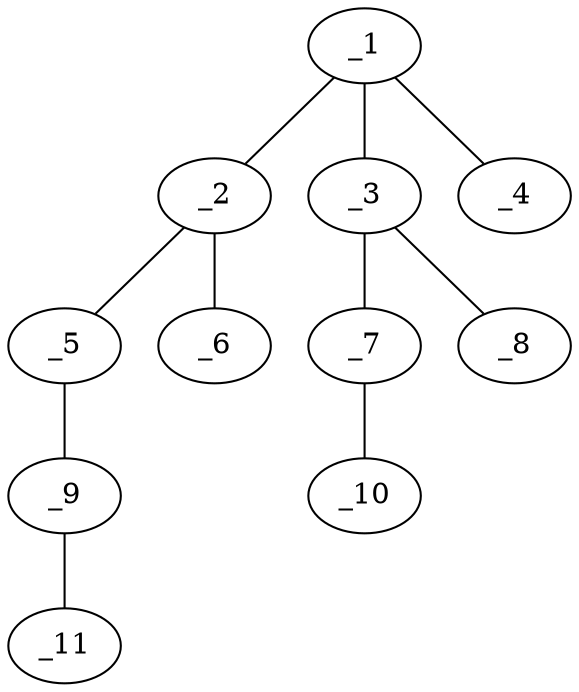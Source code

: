graph molid15193 {
	_1	 [charge=0,
		chem=1,
		symbol="C  ",
		x="4.5981",
		y="-0.25"];
	_2	 [charge=0,
		chem=1,
		symbol="C  ",
		x="5.4641",
		y="0.25"];
	_1 -- _2	 [valence=1];
	_3	 [charge=0,
		chem=1,
		symbol="C  ",
		x="3.7321",
		y="0.25"];
	_1 -- _3	 [valence=1];
	_4	 [charge=0,
		chem=2,
		symbol="O  ",
		x="4.5981",
		y="-1.25"];
	_1 -- _4	 [valence=1];
	_5	 [charge=0,
		chem=1,
		symbol="C  ",
		x="6.3301",
		y="-0.25"];
	_2 -- _5	 [valence=1];
	_6	 [charge=0,
		chem=2,
		symbol="O  ",
		x="5.4641",
		y="1.25"];
	_2 -- _6	 [valence=1];
	_7	 [charge=0,
		chem=1,
		symbol="C  ",
		x="2.866",
		y="-0.25"];
	_3 -- _7	 [valence=1];
	_8	 [charge=0,
		chem=2,
		symbol="O  ",
		x="3.7321",
		y="1.25"];
	_3 -- _8	 [valence=1];
	_9	 [charge=0,
		chem=1,
		symbol="C  ",
		x="7.1962",
		y="0.25"];
	_5 -- _9	 [valence=1];
	_10	 [charge=0,
		chem=2,
		symbol="O  ",
		x=2,
		y="0.25"];
	_7 -- _10	 [valence=1];
	_11	 [charge=0,
		chem=2,
		symbol="O  ",
		x="8.0622",
		y="-0.25"];
	_9 -- _11	 [valence=2];
}
